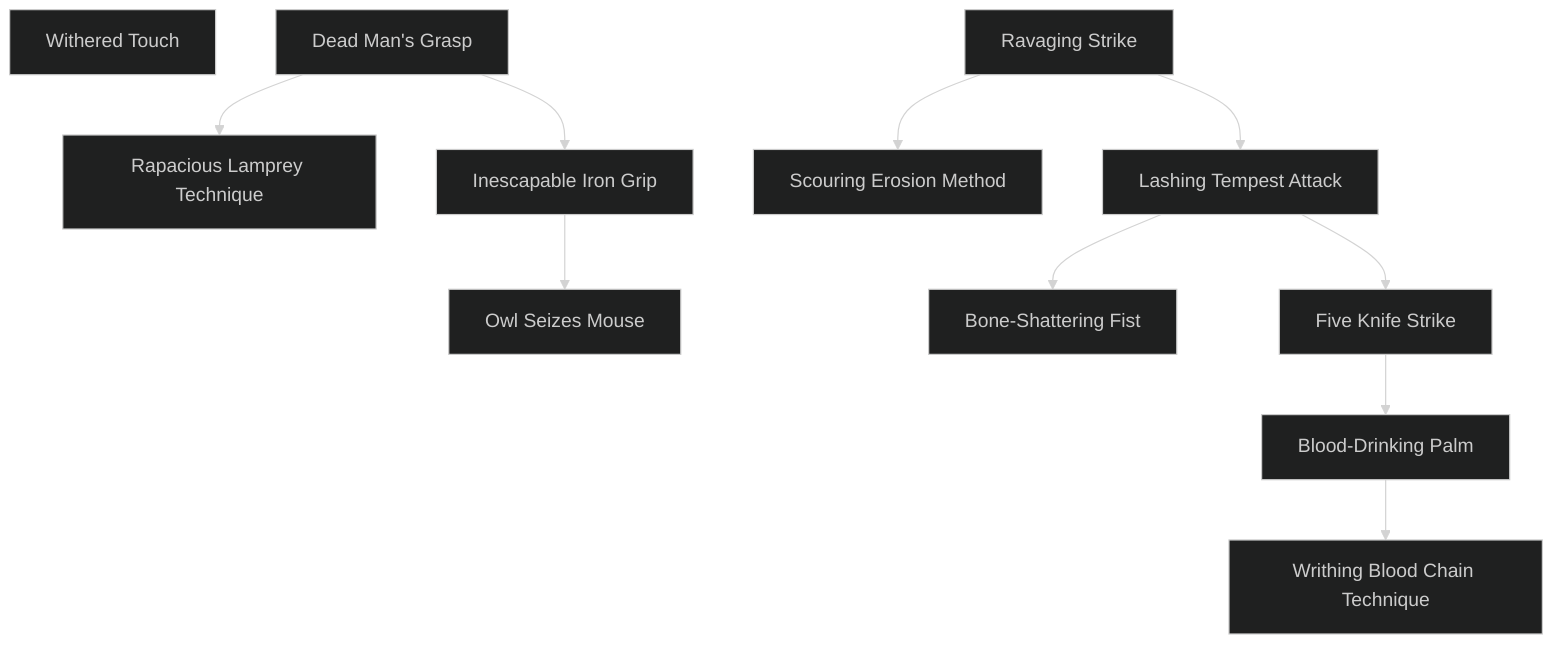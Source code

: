 ---
config:
  theme: dark
---
flowchart TD

    withered_touch[Withered Touch]
    click withered_touch callback "
        Withered Touch<br>
        <br>
        Cost: 1 mote<br>
        Duration: One turn<br>
        Type: Supplemental<br>
        Minimum Brawl: 3<br>
        Minimum Essence: 1<br>
        Prerequisite: None<br>
        <br>
        The Exalted focuses the Essence of the Underworld
        into his hands. Any attacks the character makes without
        a weapon that turn cause lethal rather than bashing
        damage. However, this Charm only works against bare or
        cloth-covered flesh. Characters in metal armor are im-
        mune to this Charm. Abyssals who use this Charm often
        Combo it with the Rust Charm.
        "

    dead_mans_grasp[Dead Man's Grasp]
    click dead_mans_grasp callback "
        Dead Man's Grasp<br>
        <br>
        Cost: 1 mote per turn<br>
        Duration: Until released<br>
        Type: Reflexive<br>
        Minimum Brawl: 2<br>
        Minimum Essence: 2<br>
        Prerequisite Charms: None<br>
        <br>
        The Abyssal seizes his opponent and crushes her with
        the unnatural strength of the risen dead. The character
        makes a clinch attack as normal (see Exalted p. 239), but
        he inflicts lethal damage with his initial grab. So long as
        the Exalt continues to reflexively activate the Charm at
        the beginning of the turn, his clinch inflicts lethal damage
        rather than bashing. In addition, the deathknight’s damage
        pool increases by +1L for every full turn the Charm is
        maintained. This bonus is cumulative over successive
        turns, but resets to zero if the Abyssal stops spending
        Essence or relaxes his grip for even a moment.
        "

    rapacious_lamprey_technique[Rapacious Lamprey Technique]
    dead_mans_grasp --> rapacious_lamprey_technique
    click rapacious_lamprey_technique callback "
        Rapacious Lamprey Technique<br>
        <br>
        Cost: 2 motes<br>
        Duration: One turn<br>
        Type: Reflexive<br>
        Minimum Brawl: 3<br>
        Minimum Essence: 2<br>
        Prerequisite Charms: Dead Man’s Grasp<br>
        <br>
        Fueling his hunger with Essence, an Abyssal with this
        Charm can drain blood far more quickly. The Exalt can
        drink up to his Essence x 3 health levels in a turn, rather
        than the usual one. Blood loss afflicts the target normally.
        This Charm does not accelerate the rate at which the
        Abyssal can devour flesh.
        "

    inescapable_iron_grip[Inescapable Iron Grip]
    dead_mans_grasp --> inescapable_iron_grip
    click inescapable_iron_grip callback "
        Inescapable Iron Grip<br>
        <br>
        Cost: 5 motes<br>
        Duration: Until released<br>
        Type: Supplemental<br>
        Minimum Brawl: 3<br>
        Minimum Essence: 2<br>
        Prerequisite Charms: Dead Man’s Grasp<br>
        <br>
        With this Charm, an Abyssal can grab a victim and
        choke him to death without making a sound. The player
        rolls for a standard hold attempt (see Exalted, p. 240),
        adding her character’s Essence score in automatic successes
        to the initial roll to grab. As usual, this attack inflicts
        no damage. If the Exalt succeeds, she tightly — and silently
        — seizes her victim by the throat. He cannot breathe at all,
        either to inhale or to scream a warning, although he may
        still try to escape on his next action. However, the victim
        cumulatively loses one die from his Strength + Brawl/
        Martial Arts dice pool for every successive turn the hold is
        maintained. Once a victim has no dice remaining, he can
        no longer struggle. Incapacitated characters caught in an
        Inescapable Iron Grip suffocate as though drowning (see
        Exalted, p. 243). Players of victims may roll Stamina +
        Resistance against a difficulty of the Abyssal’s permanent
        Essence to hold their breath longer. Victims begin breathing
        immediately if released before death.
        "

    owl_seizes_mouse[Owl Seizes Mouse]
    inescapable_iron_grip --> owl_seizes_mouse
    click owl_seizes_mouse callback "
        Owl Seizes Mouse<br>
        <br>
        Cost: 5 motes<br>
        Duration: Instant<br>
        Type: Supplemental<br>
        Minimum Brawl: 4<br>
        Minimum Essence: 2<br>
        Prerequisite Charms: Inescapable Iron Grip<br>
        <br>
        The character surges forward in a burst of speed,
        allowing him to grab and pin an enemy before she can
        respond. The Exalt makes a normal clinch or hold attack,
        but his target cannot parry or dodge. Clinches enhanced by
        this Charm do no damage, but in the case of both clinches
        and holds, the characters immediately have a reflexive
        contest to maintain the clinch or hold as though it was a
        subsequent round. If the defender wins, she retains her
        action for the round, but the actual clinch attack cannot
        be parried or dodged. As an added benefit, the character
        may move up to his normal sprinting distance without
        penalty on the turn he uses this Charm, to allow the
        character to clinch opponents ordinarily beyond his reach.
        The character need not make this extended action.
        "

    ravaging_strike[Ravaging Strike]
    click ravaging_strike callback "
        Ravaging Strike<br>
        <br>
        Cost: 1 mote<br>
        Duration: Instant<br>
        Type: Supplemental<br>
        Minimum Brawl: 1<br>
        Minimum Essence: 1<br>
        Prerequisite Charms: None<br>
        <br>
        The Abyssal channels wrath and Essence through his
        hands to deliver terrible blows. The character makes his
        attack normally but counts extra successes twice for the
        purposes of determining damage. This Charm can be
        activated after the attack roll.
        "

    scouring_erosion_method[Scouring Erosion Method]
    ravaging_strike --> scouring_erosion_method
    click scouring_erosion_method callback "
        Scouring Erosion Method<br>
        <br>
        Cost: 1 mote per 1 or 2 soak reduction<br>
        Duration: Instant<br>
        Type: Supplemental<br>
        Minimum Brawl: 2<br>
        Minimum Essence: 2<br>
        Prerequisite Charms: Ravaging Strike<br>
        <br>
        The Abyssal concentrates his anima into a roiling
        corona of Oblivion. His attack inflicts normal damage,
        but its withering aura of entropy reduces the target’s
        soak by 1 point for every mote spent, or 2 points per
        mote in the case of inanimate objects. This reduction
        only applies for resisting the character’s one attack.
        Animate targets cannot have their soak reduced below
        their permanent Essence.
        "

    lashing_tempest_attack[Lashing Tempest Attack]
    ravaging_strike --> lashing_tempest_attack
    click lashing_tempest_attack callback "
        Lashing Tempest Attack<br>
        <br>
        Cost: 1 mote per 2 yards<br>
        Duration: Instant<br>
        Type: Supplemental<br>
        Minimum Brawl: 3<br>
        Minimum Essence: 2<br>
        Prerequisite Charms: Ravaging Strike<br>
        <br>
        With this Charm, the character envelops her hand in
        a cyclone of howling shadows. With a normal strike or
        even a gentle touch, the Abyssal blasts her opponent back
        two yards for every mote spent. If the victim strikes a solid
        object, he suffers one bashing health level of damage for
        every yard he would have otherwise continued to fly. This
        damage is bashing unless the target collides with spikes or
        other lethal obstructions. Characters cannot spend more
        motes powering this Charm than their Strength.
        "

    bone_shattering_fist[Bone-Shattering Fist]
    lashing_tempest_attack --> bone_shattering_fist
    click bone_shattering_fist callback "
        Bone-Shattering Fist<br>
        <br>
        Cost: 3 motes<br>
        Duration: Instant<br>
        Type: Supplementary<br>
        Minimum Brawl: 4<br>
        Minimum Essence: 2<br>
        Prerequisite Charms: Lashing Tempest Attack<br>
        <br>
        The character strikes with horrible crushing force,
        inflicting lethal wounds with her assault. If she inflicts at
        least one level of damage with her attack, her victim
        doubles all wound penalties until he fully heals. If this
        Charm is used on a target more than once, each subsequent
        attack increases the victim’s total wound penalty by one
        die. Once a character completely heals, his wound penalties
        reset to normal. UnExalted victims of this Charm do
        not lose their additional penalties until they receive medical
        treatment to set their broken bones.
        "

    five_knife_strike[Five Knife Strike]
    lashing_tempest_attack --> five_knife_strike
    click five_knife_strike callback "
        Five Knife Strike<br>
        <br>
        Cost: 4 motes<br>
        Duration: One scene<br>
        Type: Reflexive<br>
        Minimum Brawl: 4<br>
        Minimum Essence: 2<br>
        Prerequisite Charms: Lashing Tempest Attack<br>
        <br>
        The character sprouts wicked bone claws from his
        fingers, allowing him to inflict Strength + 1 lethal damage
        with all hand-to-hand attacks. In addition, the character
        can safely parry weapons and other lethal blows.
        "

    blood_drinking_palm[Blood-Drinking Palm]
    five_knife_strike --> blood_drinking_palm
    click blood_drinking_palm callback "
        Blood-Drinking Palm<br>
        <br>
        Cost: 2 motes<br>
        Duration: Instant<br>
        Type: Supplementary<br>
        Minimum Brawl: 5<br>
        Minimum Essence: 2<br>
        Prerequisite Charms: Five Knife Strike<br>
        <br>
        The Abyssal delivers a vicious open-handed blow to
        an enemy. In addition to inflicting lethal damage, her
        attack forcibly siphons blood through the target’s skin.
        The Abyssal regains 1 mote of Essence per point of raw
        damage inflicted before applying the target’s soak. This
        Charm is an exception to the usual rule that Abyssal
        Exalted can only regain Essence for actual damage inflicted.
        However, the Abyssal cannot absorb more motes
        from a single attack than the victim’s Stamina + Essence.
        Blood-Drinking Palm only works against living beings and
        Fair Folk and, then, only if the Exalt strikes bare or cloth-covered
        skin. Storytellers should require a well-described
        stunt for an Abyssal to successfully use this Charm against
        an armored opponent.
        "

    writhing_blood_chain_technique[Writhing Blood Chain Technique]
    blood_drinking_palm --> writhing_blood_chain_technique
    click writhing_blood_chain_technique callback "
        Writhing Blood Chain Technique<br>
        <br>
        Cost: 10 motes, 1 Willpower, 1 health level<br>
        Duration: One scene<br>
        Type: Simple<br>
        Minimum Brawl: 5<br>
        Minimum Essence: 3<br>
        Prerequisite Charms: Blood-Drinking Palm<br>
        <br>
        With a painful surge of Essence, the Abyssal transforms
        her blood into deadly weapons. At the end of the
        turn, chains of iron-hard congealed blood erupt from her
        back or arms. The character grows a number of chains
        equal to her permanent Essence, and each is tipped with a
        razor-sharp claw. For the rest of the scene, the character
        gains a number of extra actions each turn equal to the
        number of chains grown. These actions can only be used to
        attack or parry. If a character uses any chains to attack, he
        cannot split his dice pool that turn, and vice versa. Blood
        chains have a length in yards and a Speed, Accuracy and
        Defense rating equal to their creator’s Essence and inflict
        a base lethal damage of the character’s Strength + Essence.
        They are wielded using the Brawl Ability. Once this
        Charm expires, the chains revert to fluid blood and disintegrate
        in a splash of gore. A character using Writhing
        Blood Chain Technique cannot use Extra Action-type
        Charms or take advantage of extra actions granted by
        other magic while this Charm remains active.
        "